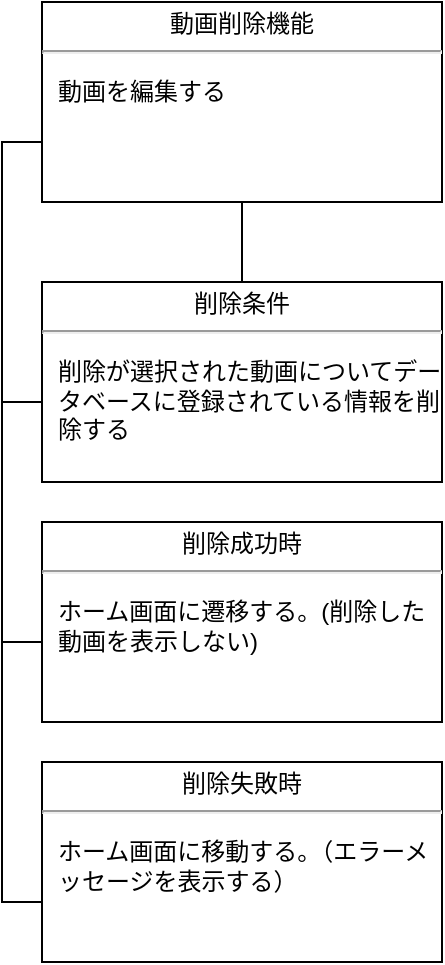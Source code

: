 <mxfile version="14.6.13" type="device"><diagram id="3q8DmHN7vmCkUKKWq3EM" name="ページ1"><mxGraphModel dx="1086" dy="626" grid="1" gridSize="10" guides="1" tooltips="1" connect="1" arrows="1" fold="1" page="1" pageScale="1" pageWidth="827" pageHeight="1169" math="0" shadow="0"><root><mxCell id="0"/><mxCell id="1" parent="0"/><mxCell id="uLBzzEugCAjxn1qEGmEh-2" value="&lt;p style=&quot;margin: 0px ; margin-top: 4px ; text-align: center&quot;&gt;動画削除機能&lt;/p&gt;&lt;hr&gt;&lt;p&gt;&lt;/p&gt;&lt;p style=&quot;margin: 0px ; margin-left: 8px ; text-align: left&quot;&gt;動画を編集する&lt;/p&gt;" style="shape=rect;overflow=fill;html=1;whiteSpace=wrap;align=center;" parent="1" vertex="1"><mxGeometry x="320" y="20" width="200" height="100" as="geometry"/></mxCell><mxCell id="uLBzzEugCAjxn1qEGmEh-9" value="&lt;p style=&quot;margin: 0px ; margin-top: 4px ; text-align: center&quot;&gt;削除失敗時&lt;/p&gt;&lt;hr&gt;&lt;p&gt;&lt;/p&gt;&lt;p style=&quot;margin: 0px ; margin-left: 8px ; text-align: left&quot;&gt;ホーム画面に移動する。（エラーメッセージを表示する）&lt;/p&gt;" style="shape=rect;overflow=fill;html=1;whiteSpace=wrap;align=center;" parent="1" vertex="1"><mxGeometry x="320" y="400" width="200" height="100" as="geometry"/></mxCell><mxCell id="uLBzzEugCAjxn1qEGmEh-10" value="&lt;p style=&quot;margin: 0px ; margin-top: 4px ; text-align: center&quot;&gt;削除条件&lt;/p&gt;&lt;hr&gt;&lt;p&gt;&lt;/p&gt;&lt;p style=&quot;margin: 0px ; margin-left: 8px ; text-align: left&quot;&gt;削除が選択された動画についてデータベースに登録されている情報を削除する&lt;/p&gt;" style="shape=rect;overflow=fill;html=1;whiteSpace=wrap;align=center;" parent="1" vertex="1"><mxGeometry x="320" y="160" width="200" height="100" as="geometry"/></mxCell><mxCell id="uLBzzEugCAjxn1qEGmEh-14" value="&lt;p style=&quot;margin: 4px 0px 0px&quot;&gt;削除成功時&lt;/p&gt;&lt;hr&gt;&lt;p&gt;&lt;/p&gt;&lt;p style=&quot;margin: 0px 0px 0px 8px ; text-align: left&quot;&gt;ホーム画面に遷移する。(削除した動画を表示しない)&lt;/p&gt;" style="shape=rect;overflow=fill;html=1;whiteSpace=wrap;align=center;" parent="1" vertex="1"><mxGeometry x="320" y="280" width="200" height="100" as="geometry"/></mxCell><mxCell id="uLBzzEugCAjxn1qEGmEh-24" value="" style="endArrow=none;html=1;entryX=0.5;entryY=1;entryDx=0;entryDy=0;exitX=0.5;exitY=0;exitDx=0;exitDy=0;" parent="1" source="uLBzzEugCAjxn1qEGmEh-10" target="uLBzzEugCAjxn1qEGmEh-2" edge="1"><mxGeometry width="50" height="50" relative="1" as="geometry"><mxPoint x="325" y="330" as="sourcePoint"/><mxPoint x="295" y="120" as="targetPoint"/></mxGeometry></mxCell><mxCell id="uLBzzEugCAjxn1qEGmEh-33" value="" style="shape=partialRectangle;whiteSpace=wrap;html=1;bottom=1;right=1;left=1;top=0;fillColor=none;routingCenterX=-0.5;direction=south;" parent="1" vertex="1"><mxGeometry x="300" y="340" width="20" height="130" as="geometry"/></mxCell><mxCell id="uLBzzEugCAjxn1qEGmEh-34" value="" style="endArrow=none;html=1;exitX=0;exitY=1;exitDx=0;exitDy=0;" parent="1" source="uLBzzEugCAjxn1qEGmEh-33" edge="1"><mxGeometry width="50" height="50" relative="1" as="geometry"><mxPoint x="175" y="327" as="sourcePoint"/><mxPoint x="300" y="220" as="targetPoint"/></mxGeometry></mxCell><mxCell id="nVKBLQ4YdLfLOmcNd6lh-1" value="" style="shape=partialRectangle;whiteSpace=wrap;html=1;bottom=1;right=1;left=1;top=0;fillColor=none;routingCenterX=-0.5;direction=south;" vertex="1" parent="1"><mxGeometry x="300" y="90" width="20" height="130" as="geometry"/></mxCell></root></mxGraphModel></diagram></mxfile>
